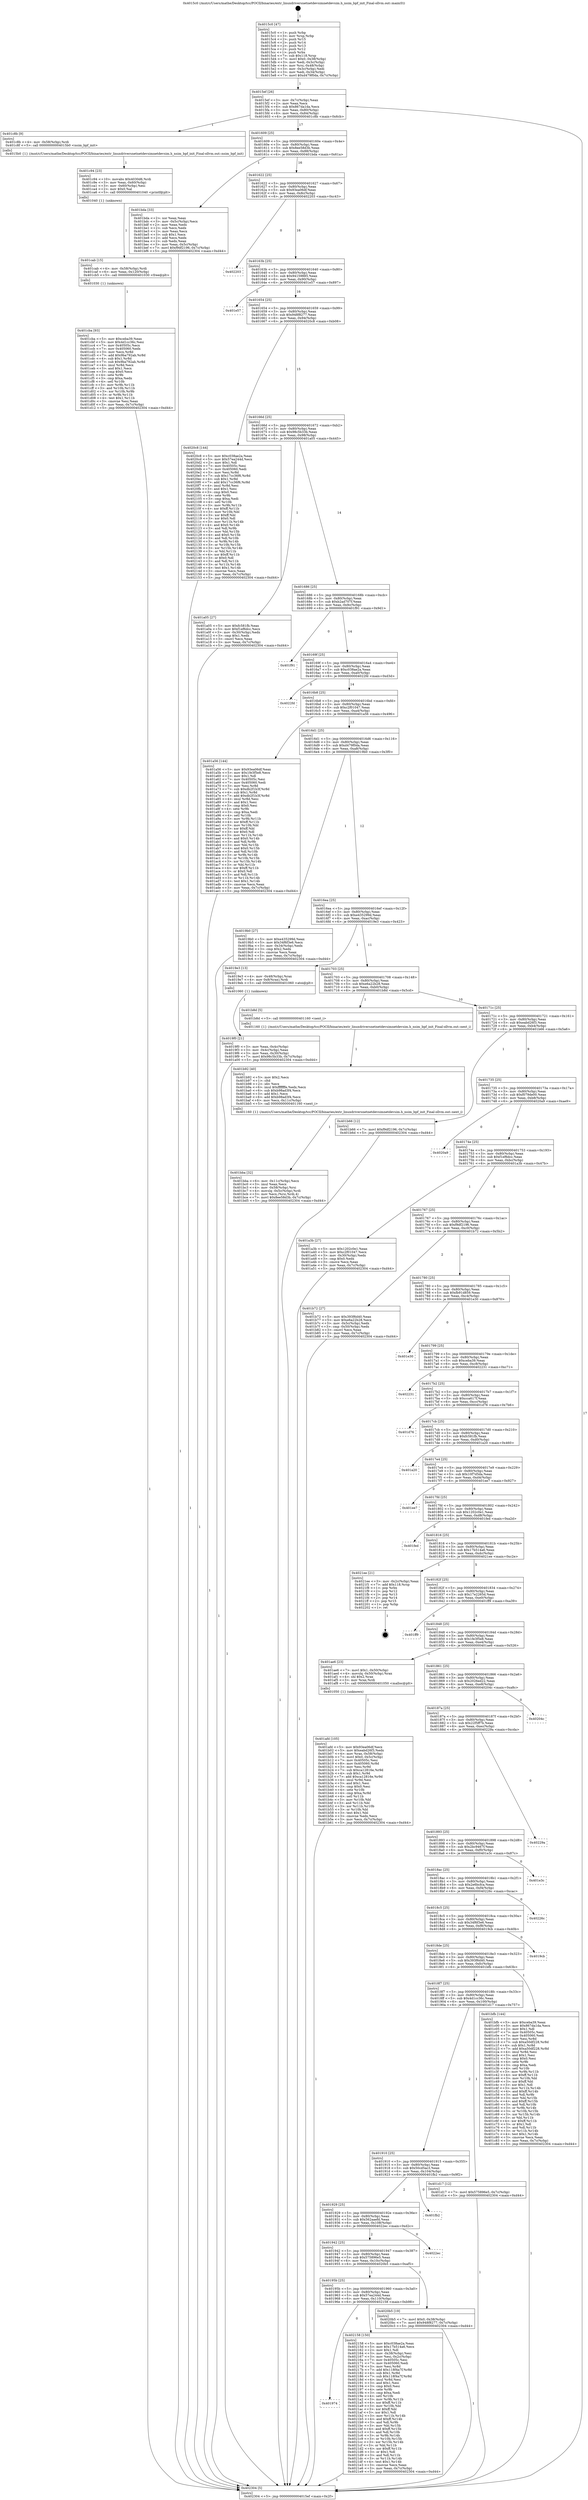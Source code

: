 digraph "0x4015c0" {
  label = "0x4015c0 (/mnt/c/Users/mathe/Desktop/tcc/POCII/binaries/extr_linuxdriversnetnetdevsimnetdevsim.h_nsim_bpf_init_Final-ollvm.out::main(0))"
  labelloc = "t"
  node[shape=record]

  Entry [label="",width=0.3,height=0.3,shape=circle,fillcolor=black,style=filled]
  "0x4015ef" [label="{
     0x4015ef [26]\l
     | [instrs]\l
     &nbsp;&nbsp;0x4015ef \<+3\>: mov -0x7c(%rbp),%eax\l
     &nbsp;&nbsp;0x4015f2 \<+2\>: mov %eax,%ecx\l
     &nbsp;&nbsp;0x4015f4 \<+6\>: sub $0x867da1da,%ecx\l
     &nbsp;&nbsp;0x4015fa \<+3\>: mov %eax,-0x80(%rbp)\l
     &nbsp;&nbsp;0x4015fd \<+6\>: mov %ecx,-0x84(%rbp)\l
     &nbsp;&nbsp;0x401603 \<+6\>: je 0000000000401c8b \<main+0x6cb\>\l
  }"]
  "0x401c8b" [label="{
     0x401c8b [9]\l
     | [instrs]\l
     &nbsp;&nbsp;0x401c8b \<+4\>: mov -0x58(%rbp),%rdi\l
     &nbsp;&nbsp;0x401c8f \<+5\>: call 00000000004015b0 \<nsim_bpf_init\>\l
     | [calls]\l
     &nbsp;&nbsp;0x4015b0 \{1\} (/mnt/c/Users/mathe/Desktop/tcc/POCII/binaries/extr_linuxdriversnetnetdevsimnetdevsim.h_nsim_bpf_init_Final-ollvm.out::nsim_bpf_init)\l
  }"]
  "0x401609" [label="{
     0x401609 [25]\l
     | [instrs]\l
     &nbsp;&nbsp;0x401609 \<+5\>: jmp 000000000040160e \<main+0x4e\>\l
     &nbsp;&nbsp;0x40160e \<+3\>: mov -0x80(%rbp),%eax\l
     &nbsp;&nbsp;0x401611 \<+5\>: sub $0x8ee58d3b,%eax\l
     &nbsp;&nbsp;0x401616 \<+6\>: mov %eax,-0x88(%rbp)\l
     &nbsp;&nbsp;0x40161c \<+6\>: je 0000000000401bda \<main+0x61a\>\l
  }"]
  Exit [label="",width=0.3,height=0.3,shape=circle,fillcolor=black,style=filled,peripheries=2]
  "0x401bda" [label="{
     0x401bda [33]\l
     | [instrs]\l
     &nbsp;&nbsp;0x401bda \<+2\>: xor %eax,%eax\l
     &nbsp;&nbsp;0x401bdc \<+3\>: mov -0x5c(%rbp),%ecx\l
     &nbsp;&nbsp;0x401bdf \<+2\>: mov %eax,%edx\l
     &nbsp;&nbsp;0x401be1 \<+2\>: sub %ecx,%edx\l
     &nbsp;&nbsp;0x401be3 \<+2\>: mov %eax,%ecx\l
     &nbsp;&nbsp;0x401be5 \<+3\>: sub $0x1,%ecx\l
     &nbsp;&nbsp;0x401be8 \<+2\>: add %ecx,%edx\l
     &nbsp;&nbsp;0x401bea \<+2\>: sub %edx,%eax\l
     &nbsp;&nbsp;0x401bec \<+3\>: mov %eax,-0x5c(%rbp)\l
     &nbsp;&nbsp;0x401bef \<+7\>: movl $0xf9df2196,-0x7c(%rbp)\l
     &nbsp;&nbsp;0x401bf6 \<+5\>: jmp 0000000000402304 \<main+0xd44\>\l
  }"]
  "0x401622" [label="{
     0x401622 [25]\l
     | [instrs]\l
     &nbsp;&nbsp;0x401622 \<+5\>: jmp 0000000000401627 \<main+0x67\>\l
     &nbsp;&nbsp;0x401627 \<+3\>: mov -0x80(%rbp),%eax\l
     &nbsp;&nbsp;0x40162a \<+5\>: sub $0x93ea06df,%eax\l
     &nbsp;&nbsp;0x40162f \<+6\>: mov %eax,-0x8c(%rbp)\l
     &nbsp;&nbsp;0x401635 \<+6\>: je 0000000000402203 \<main+0xc43\>\l
  }"]
  "0x401974" [label="{
     0x401974\l
  }", style=dashed]
  "0x402203" [label="{
     0x402203\l
  }", style=dashed]
  "0x40163b" [label="{
     0x40163b [25]\l
     | [instrs]\l
     &nbsp;&nbsp;0x40163b \<+5\>: jmp 0000000000401640 \<main+0x80\>\l
     &nbsp;&nbsp;0x401640 \<+3\>: mov -0x80(%rbp),%eax\l
     &nbsp;&nbsp;0x401643 \<+5\>: sub $0x94159885,%eax\l
     &nbsp;&nbsp;0x401648 \<+6\>: mov %eax,-0x90(%rbp)\l
     &nbsp;&nbsp;0x40164e \<+6\>: je 0000000000401e57 \<main+0x897\>\l
  }"]
  "0x402158" [label="{
     0x402158 [150]\l
     | [instrs]\l
     &nbsp;&nbsp;0x402158 \<+5\>: mov $0xc038ae2a,%eax\l
     &nbsp;&nbsp;0x40215d \<+5\>: mov $0x17b514a6,%ecx\l
     &nbsp;&nbsp;0x402162 \<+2\>: mov $0x1,%dl\l
     &nbsp;&nbsp;0x402164 \<+3\>: mov -0x38(%rbp),%esi\l
     &nbsp;&nbsp;0x402167 \<+3\>: mov %esi,-0x2c(%rbp)\l
     &nbsp;&nbsp;0x40216a \<+7\>: mov 0x40505c,%esi\l
     &nbsp;&nbsp;0x402171 \<+7\>: mov 0x405060,%edi\l
     &nbsp;&nbsp;0x402178 \<+3\>: mov %esi,%r8d\l
     &nbsp;&nbsp;0x40217b \<+7\>: add $0x118f4a7f,%r8d\l
     &nbsp;&nbsp;0x402182 \<+4\>: sub $0x1,%r8d\l
     &nbsp;&nbsp;0x402186 \<+7\>: sub $0x118f4a7f,%r8d\l
     &nbsp;&nbsp;0x40218d \<+4\>: imul %r8d,%esi\l
     &nbsp;&nbsp;0x402191 \<+3\>: and $0x1,%esi\l
     &nbsp;&nbsp;0x402194 \<+3\>: cmp $0x0,%esi\l
     &nbsp;&nbsp;0x402197 \<+4\>: sete %r9b\l
     &nbsp;&nbsp;0x40219b \<+3\>: cmp $0xa,%edi\l
     &nbsp;&nbsp;0x40219e \<+4\>: setl %r10b\l
     &nbsp;&nbsp;0x4021a2 \<+3\>: mov %r9b,%r11b\l
     &nbsp;&nbsp;0x4021a5 \<+4\>: xor $0xff,%r11b\l
     &nbsp;&nbsp;0x4021a9 \<+3\>: mov %r10b,%bl\l
     &nbsp;&nbsp;0x4021ac \<+3\>: xor $0xff,%bl\l
     &nbsp;&nbsp;0x4021af \<+3\>: xor $0x1,%dl\l
     &nbsp;&nbsp;0x4021b2 \<+3\>: mov %r11b,%r14b\l
     &nbsp;&nbsp;0x4021b5 \<+4\>: and $0xff,%r14b\l
     &nbsp;&nbsp;0x4021b9 \<+3\>: and %dl,%r9b\l
     &nbsp;&nbsp;0x4021bc \<+3\>: mov %bl,%r15b\l
     &nbsp;&nbsp;0x4021bf \<+4\>: and $0xff,%r15b\l
     &nbsp;&nbsp;0x4021c3 \<+3\>: and %dl,%r10b\l
     &nbsp;&nbsp;0x4021c6 \<+3\>: or %r9b,%r14b\l
     &nbsp;&nbsp;0x4021c9 \<+3\>: or %r10b,%r15b\l
     &nbsp;&nbsp;0x4021cc \<+3\>: xor %r15b,%r14b\l
     &nbsp;&nbsp;0x4021cf \<+3\>: or %bl,%r11b\l
     &nbsp;&nbsp;0x4021d2 \<+4\>: xor $0xff,%r11b\l
     &nbsp;&nbsp;0x4021d6 \<+3\>: or $0x1,%dl\l
     &nbsp;&nbsp;0x4021d9 \<+3\>: and %dl,%r11b\l
     &nbsp;&nbsp;0x4021dc \<+3\>: or %r11b,%r14b\l
     &nbsp;&nbsp;0x4021df \<+4\>: test $0x1,%r14b\l
     &nbsp;&nbsp;0x4021e3 \<+3\>: cmovne %ecx,%eax\l
     &nbsp;&nbsp;0x4021e6 \<+3\>: mov %eax,-0x7c(%rbp)\l
     &nbsp;&nbsp;0x4021e9 \<+5\>: jmp 0000000000402304 \<main+0xd44\>\l
  }"]
  "0x401e57" [label="{
     0x401e57\l
  }", style=dashed]
  "0x401654" [label="{
     0x401654 [25]\l
     | [instrs]\l
     &nbsp;&nbsp;0x401654 \<+5\>: jmp 0000000000401659 \<main+0x99\>\l
     &nbsp;&nbsp;0x401659 \<+3\>: mov -0x80(%rbp),%eax\l
     &nbsp;&nbsp;0x40165c \<+5\>: sub $0x948f8277,%eax\l
     &nbsp;&nbsp;0x401661 \<+6\>: mov %eax,-0x94(%rbp)\l
     &nbsp;&nbsp;0x401667 \<+6\>: je 00000000004020c8 \<main+0xb08\>\l
  }"]
  "0x40195b" [label="{
     0x40195b [25]\l
     | [instrs]\l
     &nbsp;&nbsp;0x40195b \<+5\>: jmp 0000000000401960 \<main+0x3a0\>\l
     &nbsp;&nbsp;0x401960 \<+3\>: mov -0x80(%rbp),%eax\l
     &nbsp;&nbsp;0x401963 \<+5\>: sub $0x57ea244d,%eax\l
     &nbsp;&nbsp;0x401968 \<+6\>: mov %eax,-0x110(%rbp)\l
     &nbsp;&nbsp;0x40196e \<+6\>: je 0000000000402158 \<main+0xb98\>\l
  }"]
  "0x4020c8" [label="{
     0x4020c8 [144]\l
     | [instrs]\l
     &nbsp;&nbsp;0x4020c8 \<+5\>: mov $0xc038ae2a,%eax\l
     &nbsp;&nbsp;0x4020cd \<+5\>: mov $0x57ea244d,%ecx\l
     &nbsp;&nbsp;0x4020d2 \<+2\>: mov $0x1,%dl\l
     &nbsp;&nbsp;0x4020d4 \<+7\>: mov 0x40505c,%esi\l
     &nbsp;&nbsp;0x4020db \<+7\>: mov 0x405060,%edi\l
     &nbsp;&nbsp;0x4020e2 \<+3\>: mov %esi,%r8d\l
     &nbsp;&nbsp;0x4020e5 \<+7\>: sub $0x17cc36f6,%r8d\l
     &nbsp;&nbsp;0x4020ec \<+4\>: sub $0x1,%r8d\l
     &nbsp;&nbsp;0x4020f0 \<+7\>: add $0x17cc36f6,%r8d\l
     &nbsp;&nbsp;0x4020f7 \<+4\>: imul %r8d,%esi\l
     &nbsp;&nbsp;0x4020fb \<+3\>: and $0x1,%esi\l
     &nbsp;&nbsp;0x4020fe \<+3\>: cmp $0x0,%esi\l
     &nbsp;&nbsp;0x402101 \<+4\>: sete %r9b\l
     &nbsp;&nbsp;0x402105 \<+3\>: cmp $0xa,%edi\l
     &nbsp;&nbsp;0x402108 \<+4\>: setl %r10b\l
     &nbsp;&nbsp;0x40210c \<+3\>: mov %r9b,%r11b\l
     &nbsp;&nbsp;0x40210f \<+4\>: xor $0xff,%r11b\l
     &nbsp;&nbsp;0x402113 \<+3\>: mov %r10b,%bl\l
     &nbsp;&nbsp;0x402116 \<+3\>: xor $0xff,%bl\l
     &nbsp;&nbsp;0x402119 \<+3\>: xor $0x0,%dl\l
     &nbsp;&nbsp;0x40211c \<+3\>: mov %r11b,%r14b\l
     &nbsp;&nbsp;0x40211f \<+4\>: and $0x0,%r14b\l
     &nbsp;&nbsp;0x402123 \<+3\>: and %dl,%r9b\l
     &nbsp;&nbsp;0x402126 \<+3\>: mov %bl,%r15b\l
     &nbsp;&nbsp;0x402129 \<+4\>: and $0x0,%r15b\l
     &nbsp;&nbsp;0x40212d \<+3\>: and %dl,%r10b\l
     &nbsp;&nbsp;0x402130 \<+3\>: or %r9b,%r14b\l
     &nbsp;&nbsp;0x402133 \<+3\>: or %r10b,%r15b\l
     &nbsp;&nbsp;0x402136 \<+3\>: xor %r15b,%r14b\l
     &nbsp;&nbsp;0x402139 \<+3\>: or %bl,%r11b\l
     &nbsp;&nbsp;0x40213c \<+4\>: xor $0xff,%r11b\l
     &nbsp;&nbsp;0x402140 \<+3\>: or $0x0,%dl\l
     &nbsp;&nbsp;0x402143 \<+3\>: and %dl,%r11b\l
     &nbsp;&nbsp;0x402146 \<+3\>: or %r11b,%r14b\l
     &nbsp;&nbsp;0x402149 \<+4\>: test $0x1,%r14b\l
     &nbsp;&nbsp;0x40214d \<+3\>: cmovne %ecx,%eax\l
     &nbsp;&nbsp;0x402150 \<+3\>: mov %eax,-0x7c(%rbp)\l
     &nbsp;&nbsp;0x402153 \<+5\>: jmp 0000000000402304 \<main+0xd44\>\l
  }"]
  "0x40166d" [label="{
     0x40166d [25]\l
     | [instrs]\l
     &nbsp;&nbsp;0x40166d \<+5\>: jmp 0000000000401672 \<main+0xb2\>\l
     &nbsp;&nbsp;0x401672 \<+3\>: mov -0x80(%rbp),%eax\l
     &nbsp;&nbsp;0x401675 \<+5\>: sub $0x98c5b33b,%eax\l
     &nbsp;&nbsp;0x40167a \<+6\>: mov %eax,-0x98(%rbp)\l
     &nbsp;&nbsp;0x401680 \<+6\>: je 0000000000401a05 \<main+0x445\>\l
  }"]
  "0x4020b5" [label="{
     0x4020b5 [19]\l
     | [instrs]\l
     &nbsp;&nbsp;0x4020b5 \<+7\>: movl $0x0,-0x38(%rbp)\l
     &nbsp;&nbsp;0x4020bc \<+7\>: movl $0x948f8277,-0x7c(%rbp)\l
     &nbsp;&nbsp;0x4020c3 \<+5\>: jmp 0000000000402304 \<main+0xd44\>\l
  }"]
  "0x401a05" [label="{
     0x401a05 [27]\l
     | [instrs]\l
     &nbsp;&nbsp;0x401a05 \<+5\>: mov $0xfc581fb,%eax\l
     &nbsp;&nbsp;0x401a0a \<+5\>: mov $0xf1ef6dcc,%ecx\l
     &nbsp;&nbsp;0x401a0f \<+3\>: mov -0x30(%rbp),%edx\l
     &nbsp;&nbsp;0x401a12 \<+3\>: cmp $0x1,%edx\l
     &nbsp;&nbsp;0x401a15 \<+3\>: cmovl %ecx,%eax\l
     &nbsp;&nbsp;0x401a18 \<+3\>: mov %eax,-0x7c(%rbp)\l
     &nbsp;&nbsp;0x401a1b \<+5\>: jmp 0000000000402304 \<main+0xd44\>\l
  }"]
  "0x401686" [label="{
     0x401686 [25]\l
     | [instrs]\l
     &nbsp;&nbsp;0x401686 \<+5\>: jmp 000000000040168b \<main+0xcb\>\l
     &nbsp;&nbsp;0x40168b \<+3\>: mov -0x80(%rbp),%eax\l
     &nbsp;&nbsp;0x40168e \<+5\>: sub $0xb2ad707f,%eax\l
     &nbsp;&nbsp;0x401693 \<+6\>: mov %eax,-0x9c(%rbp)\l
     &nbsp;&nbsp;0x401699 \<+6\>: je 0000000000401f91 \<main+0x9d1\>\l
  }"]
  "0x401942" [label="{
     0x401942 [25]\l
     | [instrs]\l
     &nbsp;&nbsp;0x401942 \<+5\>: jmp 0000000000401947 \<main+0x387\>\l
     &nbsp;&nbsp;0x401947 \<+3\>: mov -0x80(%rbp),%eax\l
     &nbsp;&nbsp;0x40194a \<+5\>: sub $0x575896e5,%eax\l
     &nbsp;&nbsp;0x40194f \<+6\>: mov %eax,-0x10c(%rbp)\l
     &nbsp;&nbsp;0x401955 \<+6\>: je 00000000004020b5 \<main+0xaf5\>\l
  }"]
  "0x401f91" [label="{
     0x401f91\l
  }", style=dashed]
  "0x40169f" [label="{
     0x40169f [25]\l
     | [instrs]\l
     &nbsp;&nbsp;0x40169f \<+5\>: jmp 00000000004016a4 \<main+0xe4\>\l
     &nbsp;&nbsp;0x4016a4 \<+3\>: mov -0x80(%rbp),%eax\l
     &nbsp;&nbsp;0x4016a7 \<+5\>: sub $0xc038ae2a,%eax\l
     &nbsp;&nbsp;0x4016ac \<+6\>: mov %eax,-0xa0(%rbp)\l
     &nbsp;&nbsp;0x4016b2 \<+6\>: je 00000000004022fd \<main+0xd3d\>\l
  }"]
  "0x4022ec" [label="{
     0x4022ec\l
  }", style=dashed]
  "0x4022fd" [label="{
     0x4022fd\l
  }", style=dashed]
  "0x4016b8" [label="{
     0x4016b8 [25]\l
     | [instrs]\l
     &nbsp;&nbsp;0x4016b8 \<+5\>: jmp 00000000004016bd \<main+0xfd\>\l
     &nbsp;&nbsp;0x4016bd \<+3\>: mov -0x80(%rbp),%eax\l
     &nbsp;&nbsp;0x4016c0 \<+5\>: sub $0xc2f01047,%eax\l
     &nbsp;&nbsp;0x4016c5 \<+6\>: mov %eax,-0xa4(%rbp)\l
     &nbsp;&nbsp;0x4016cb \<+6\>: je 0000000000401a56 \<main+0x496\>\l
  }"]
  "0x401929" [label="{
     0x401929 [25]\l
     | [instrs]\l
     &nbsp;&nbsp;0x401929 \<+5\>: jmp 000000000040192e \<main+0x36e\>\l
     &nbsp;&nbsp;0x40192e \<+3\>: mov -0x80(%rbp),%eax\l
     &nbsp;&nbsp;0x401931 \<+5\>: sub $0x562aaefd,%eax\l
     &nbsp;&nbsp;0x401936 \<+6\>: mov %eax,-0x108(%rbp)\l
     &nbsp;&nbsp;0x40193c \<+6\>: je 00000000004022ec \<main+0xd2c\>\l
  }"]
  "0x401a56" [label="{
     0x401a56 [144]\l
     | [instrs]\l
     &nbsp;&nbsp;0x401a56 \<+5\>: mov $0x93ea06df,%eax\l
     &nbsp;&nbsp;0x401a5b \<+5\>: mov $0x1fe3f5e8,%ecx\l
     &nbsp;&nbsp;0x401a60 \<+2\>: mov $0x1,%dl\l
     &nbsp;&nbsp;0x401a62 \<+7\>: mov 0x40505c,%esi\l
     &nbsp;&nbsp;0x401a69 \<+7\>: mov 0x405060,%edi\l
     &nbsp;&nbsp;0x401a70 \<+3\>: mov %esi,%r8d\l
     &nbsp;&nbsp;0x401a73 \<+7\>: sub $0xdb2f1b3f,%r8d\l
     &nbsp;&nbsp;0x401a7a \<+4\>: sub $0x1,%r8d\l
     &nbsp;&nbsp;0x401a7e \<+7\>: add $0xdb2f1b3f,%r8d\l
     &nbsp;&nbsp;0x401a85 \<+4\>: imul %r8d,%esi\l
     &nbsp;&nbsp;0x401a89 \<+3\>: and $0x1,%esi\l
     &nbsp;&nbsp;0x401a8c \<+3\>: cmp $0x0,%esi\l
     &nbsp;&nbsp;0x401a8f \<+4\>: sete %r9b\l
     &nbsp;&nbsp;0x401a93 \<+3\>: cmp $0xa,%edi\l
     &nbsp;&nbsp;0x401a96 \<+4\>: setl %r10b\l
     &nbsp;&nbsp;0x401a9a \<+3\>: mov %r9b,%r11b\l
     &nbsp;&nbsp;0x401a9d \<+4\>: xor $0xff,%r11b\l
     &nbsp;&nbsp;0x401aa1 \<+3\>: mov %r10b,%bl\l
     &nbsp;&nbsp;0x401aa4 \<+3\>: xor $0xff,%bl\l
     &nbsp;&nbsp;0x401aa7 \<+3\>: xor $0x0,%dl\l
     &nbsp;&nbsp;0x401aaa \<+3\>: mov %r11b,%r14b\l
     &nbsp;&nbsp;0x401aad \<+4\>: and $0x0,%r14b\l
     &nbsp;&nbsp;0x401ab1 \<+3\>: and %dl,%r9b\l
     &nbsp;&nbsp;0x401ab4 \<+3\>: mov %bl,%r15b\l
     &nbsp;&nbsp;0x401ab7 \<+4\>: and $0x0,%r15b\l
     &nbsp;&nbsp;0x401abb \<+3\>: and %dl,%r10b\l
     &nbsp;&nbsp;0x401abe \<+3\>: or %r9b,%r14b\l
     &nbsp;&nbsp;0x401ac1 \<+3\>: or %r10b,%r15b\l
     &nbsp;&nbsp;0x401ac4 \<+3\>: xor %r15b,%r14b\l
     &nbsp;&nbsp;0x401ac7 \<+3\>: or %bl,%r11b\l
     &nbsp;&nbsp;0x401aca \<+4\>: xor $0xff,%r11b\l
     &nbsp;&nbsp;0x401ace \<+3\>: or $0x0,%dl\l
     &nbsp;&nbsp;0x401ad1 \<+3\>: and %dl,%r11b\l
     &nbsp;&nbsp;0x401ad4 \<+3\>: or %r11b,%r14b\l
     &nbsp;&nbsp;0x401ad7 \<+4\>: test $0x1,%r14b\l
     &nbsp;&nbsp;0x401adb \<+3\>: cmovne %ecx,%eax\l
     &nbsp;&nbsp;0x401ade \<+3\>: mov %eax,-0x7c(%rbp)\l
     &nbsp;&nbsp;0x401ae1 \<+5\>: jmp 0000000000402304 \<main+0xd44\>\l
  }"]
  "0x4016d1" [label="{
     0x4016d1 [25]\l
     | [instrs]\l
     &nbsp;&nbsp;0x4016d1 \<+5\>: jmp 00000000004016d6 \<main+0x116\>\l
     &nbsp;&nbsp;0x4016d6 \<+3\>: mov -0x80(%rbp),%eax\l
     &nbsp;&nbsp;0x4016d9 \<+5\>: sub $0xd479f0da,%eax\l
     &nbsp;&nbsp;0x4016de \<+6\>: mov %eax,-0xa8(%rbp)\l
     &nbsp;&nbsp;0x4016e4 \<+6\>: je 00000000004019b0 \<main+0x3f0\>\l
  }"]
  "0x401fb2" [label="{
     0x401fb2\l
  }", style=dashed]
  "0x4019b0" [label="{
     0x4019b0 [27]\l
     | [instrs]\l
     &nbsp;&nbsp;0x4019b0 \<+5\>: mov $0xe435299d,%eax\l
     &nbsp;&nbsp;0x4019b5 \<+5\>: mov $0x34f6f3e6,%ecx\l
     &nbsp;&nbsp;0x4019ba \<+3\>: mov -0x34(%rbp),%edx\l
     &nbsp;&nbsp;0x4019bd \<+3\>: cmp $0x2,%edx\l
     &nbsp;&nbsp;0x4019c0 \<+3\>: cmovne %ecx,%eax\l
     &nbsp;&nbsp;0x4019c3 \<+3\>: mov %eax,-0x7c(%rbp)\l
     &nbsp;&nbsp;0x4019c6 \<+5\>: jmp 0000000000402304 \<main+0xd44\>\l
  }"]
  "0x4016ea" [label="{
     0x4016ea [25]\l
     | [instrs]\l
     &nbsp;&nbsp;0x4016ea \<+5\>: jmp 00000000004016ef \<main+0x12f\>\l
     &nbsp;&nbsp;0x4016ef \<+3\>: mov -0x80(%rbp),%eax\l
     &nbsp;&nbsp;0x4016f2 \<+5\>: sub $0xe435299d,%eax\l
     &nbsp;&nbsp;0x4016f7 \<+6\>: mov %eax,-0xac(%rbp)\l
     &nbsp;&nbsp;0x4016fd \<+6\>: je 00000000004019e3 \<main+0x423\>\l
  }"]
  "0x402304" [label="{
     0x402304 [5]\l
     | [instrs]\l
     &nbsp;&nbsp;0x402304 \<+5\>: jmp 00000000004015ef \<main+0x2f\>\l
  }"]
  "0x4015c0" [label="{
     0x4015c0 [47]\l
     | [instrs]\l
     &nbsp;&nbsp;0x4015c0 \<+1\>: push %rbp\l
     &nbsp;&nbsp;0x4015c1 \<+3\>: mov %rsp,%rbp\l
     &nbsp;&nbsp;0x4015c4 \<+2\>: push %r15\l
     &nbsp;&nbsp;0x4015c6 \<+2\>: push %r14\l
     &nbsp;&nbsp;0x4015c8 \<+2\>: push %r13\l
     &nbsp;&nbsp;0x4015ca \<+2\>: push %r12\l
     &nbsp;&nbsp;0x4015cc \<+1\>: push %rbx\l
     &nbsp;&nbsp;0x4015cd \<+7\>: sub $0x118,%rsp\l
     &nbsp;&nbsp;0x4015d4 \<+7\>: movl $0x0,-0x38(%rbp)\l
     &nbsp;&nbsp;0x4015db \<+3\>: mov %edi,-0x3c(%rbp)\l
     &nbsp;&nbsp;0x4015de \<+4\>: mov %rsi,-0x48(%rbp)\l
     &nbsp;&nbsp;0x4015e2 \<+3\>: mov -0x3c(%rbp),%edi\l
     &nbsp;&nbsp;0x4015e5 \<+3\>: mov %edi,-0x34(%rbp)\l
     &nbsp;&nbsp;0x4015e8 \<+7\>: movl $0xd479f0da,-0x7c(%rbp)\l
  }"]
  "0x401910" [label="{
     0x401910 [25]\l
     | [instrs]\l
     &nbsp;&nbsp;0x401910 \<+5\>: jmp 0000000000401915 \<main+0x355\>\l
     &nbsp;&nbsp;0x401915 \<+3\>: mov -0x80(%rbp),%eax\l
     &nbsp;&nbsp;0x401918 \<+5\>: sub $0x50cd5ac3,%eax\l
     &nbsp;&nbsp;0x40191d \<+6\>: mov %eax,-0x104(%rbp)\l
     &nbsp;&nbsp;0x401923 \<+6\>: je 0000000000401fb2 \<main+0x9f2\>\l
  }"]
  "0x4019e3" [label="{
     0x4019e3 [13]\l
     | [instrs]\l
     &nbsp;&nbsp;0x4019e3 \<+4\>: mov -0x48(%rbp),%rax\l
     &nbsp;&nbsp;0x4019e7 \<+4\>: mov 0x8(%rax),%rdi\l
     &nbsp;&nbsp;0x4019eb \<+5\>: call 0000000000401060 \<atoi@plt\>\l
     | [calls]\l
     &nbsp;&nbsp;0x401060 \{1\} (unknown)\l
  }"]
  "0x401703" [label="{
     0x401703 [25]\l
     | [instrs]\l
     &nbsp;&nbsp;0x401703 \<+5\>: jmp 0000000000401708 \<main+0x148\>\l
     &nbsp;&nbsp;0x401708 \<+3\>: mov -0x80(%rbp),%eax\l
     &nbsp;&nbsp;0x40170b \<+5\>: sub $0xe6a22b28,%eax\l
     &nbsp;&nbsp;0x401710 \<+6\>: mov %eax,-0xb0(%rbp)\l
     &nbsp;&nbsp;0x401716 \<+6\>: je 0000000000401b8d \<main+0x5cd\>\l
  }"]
  "0x4019f0" [label="{
     0x4019f0 [21]\l
     | [instrs]\l
     &nbsp;&nbsp;0x4019f0 \<+3\>: mov %eax,-0x4c(%rbp)\l
     &nbsp;&nbsp;0x4019f3 \<+3\>: mov -0x4c(%rbp),%eax\l
     &nbsp;&nbsp;0x4019f6 \<+3\>: mov %eax,-0x30(%rbp)\l
     &nbsp;&nbsp;0x4019f9 \<+7\>: movl $0x98c5b33b,-0x7c(%rbp)\l
     &nbsp;&nbsp;0x401a00 \<+5\>: jmp 0000000000402304 \<main+0xd44\>\l
  }"]
  "0x401d17" [label="{
     0x401d17 [12]\l
     | [instrs]\l
     &nbsp;&nbsp;0x401d17 \<+7\>: movl $0x575896e5,-0x7c(%rbp)\l
     &nbsp;&nbsp;0x401d1e \<+5\>: jmp 0000000000402304 \<main+0xd44\>\l
  }"]
  "0x401b8d" [label="{
     0x401b8d [5]\l
     | [instrs]\l
     &nbsp;&nbsp;0x401b8d \<+5\>: call 0000000000401160 \<next_i\>\l
     | [calls]\l
     &nbsp;&nbsp;0x401160 \{1\} (/mnt/c/Users/mathe/Desktop/tcc/POCII/binaries/extr_linuxdriversnetnetdevsimnetdevsim.h_nsim_bpf_init_Final-ollvm.out::next_i)\l
  }"]
  "0x40171c" [label="{
     0x40171c [25]\l
     | [instrs]\l
     &nbsp;&nbsp;0x40171c \<+5\>: jmp 0000000000401721 \<main+0x161\>\l
     &nbsp;&nbsp;0x401721 \<+3\>: mov -0x80(%rbp),%eax\l
     &nbsp;&nbsp;0x401724 \<+5\>: sub $0xeabd26f3,%eax\l
     &nbsp;&nbsp;0x401729 \<+6\>: mov %eax,-0xb4(%rbp)\l
     &nbsp;&nbsp;0x40172f \<+6\>: je 0000000000401b66 \<main+0x5a6\>\l
  }"]
  "0x401cba" [label="{
     0x401cba [93]\l
     | [instrs]\l
     &nbsp;&nbsp;0x401cba \<+5\>: mov $0xceba39,%eax\l
     &nbsp;&nbsp;0x401cbf \<+5\>: mov $0x4d1cc36c,%esi\l
     &nbsp;&nbsp;0x401cc4 \<+7\>: mov 0x40505c,%ecx\l
     &nbsp;&nbsp;0x401ccb \<+7\>: mov 0x405060,%edx\l
     &nbsp;&nbsp;0x401cd2 \<+3\>: mov %ecx,%r8d\l
     &nbsp;&nbsp;0x401cd5 \<+7\>: add $0x9ba792ab,%r8d\l
     &nbsp;&nbsp;0x401cdc \<+4\>: sub $0x1,%r8d\l
     &nbsp;&nbsp;0x401ce0 \<+7\>: sub $0x9ba792ab,%r8d\l
     &nbsp;&nbsp;0x401ce7 \<+4\>: imul %r8d,%ecx\l
     &nbsp;&nbsp;0x401ceb \<+3\>: and $0x1,%ecx\l
     &nbsp;&nbsp;0x401cee \<+3\>: cmp $0x0,%ecx\l
     &nbsp;&nbsp;0x401cf1 \<+4\>: sete %r9b\l
     &nbsp;&nbsp;0x401cf5 \<+3\>: cmp $0xa,%edx\l
     &nbsp;&nbsp;0x401cf8 \<+4\>: setl %r10b\l
     &nbsp;&nbsp;0x401cfc \<+3\>: mov %r9b,%r11b\l
     &nbsp;&nbsp;0x401cff \<+3\>: and %r10b,%r11b\l
     &nbsp;&nbsp;0x401d02 \<+3\>: xor %r10b,%r9b\l
     &nbsp;&nbsp;0x401d05 \<+3\>: or %r9b,%r11b\l
     &nbsp;&nbsp;0x401d08 \<+4\>: test $0x1,%r11b\l
     &nbsp;&nbsp;0x401d0c \<+3\>: cmovne %esi,%eax\l
     &nbsp;&nbsp;0x401d0f \<+3\>: mov %eax,-0x7c(%rbp)\l
     &nbsp;&nbsp;0x401d12 \<+5\>: jmp 0000000000402304 \<main+0xd44\>\l
  }"]
  "0x401b66" [label="{
     0x401b66 [12]\l
     | [instrs]\l
     &nbsp;&nbsp;0x401b66 \<+7\>: movl $0xf9df2196,-0x7c(%rbp)\l
     &nbsp;&nbsp;0x401b6d \<+5\>: jmp 0000000000402304 \<main+0xd44\>\l
  }"]
  "0x401735" [label="{
     0x401735 [25]\l
     | [instrs]\l
     &nbsp;&nbsp;0x401735 \<+5\>: jmp 000000000040173a \<main+0x17a\>\l
     &nbsp;&nbsp;0x40173a \<+3\>: mov -0x80(%rbp),%eax\l
     &nbsp;&nbsp;0x40173d \<+5\>: sub $0xf079de00,%eax\l
     &nbsp;&nbsp;0x401742 \<+6\>: mov %eax,-0xb8(%rbp)\l
     &nbsp;&nbsp;0x401748 \<+6\>: je 00000000004020a9 \<main+0xae9\>\l
  }"]
  "0x401cab" [label="{
     0x401cab [15]\l
     | [instrs]\l
     &nbsp;&nbsp;0x401cab \<+4\>: mov -0x58(%rbp),%rdi\l
     &nbsp;&nbsp;0x401caf \<+6\>: mov %eax,-0x120(%rbp)\l
     &nbsp;&nbsp;0x401cb5 \<+5\>: call 0000000000401030 \<free@plt\>\l
     | [calls]\l
     &nbsp;&nbsp;0x401030 \{1\} (unknown)\l
  }"]
  "0x4020a9" [label="{
     0x4020a9\l
  }", style=dashed]
  "0x40174e" [label="{
     0x40174e [25]\l
     | [instrs]\l
     &nbsp;&nbsp;0x40174e \<+5\>: jmp 0000000000401753 \<main+0x193\>\l
     &nbsp;&nbsp;0x401753 \<+3\>: mov -0x80(%rbp),%eax\l
     &nbsp;&nbsp;0x401756 \<+5\>: sub $0xf1ef6dcc,%eax\l
     &nbsp;&nbsp;0x40175b \<+6\>: mov %eax,-0xbc(%rbp)\l
     &nbsp;&nbsp;0x401761 \<+6\>: je 0000000000401a3b \<main+0x47b\>\l
  }"]
  "0x401c94" [label="{
     0x401c94 [23]\l
     | [instrs]\l
     &nbsp;&nbsp;0x401c94 \<+10\>: movabs $0x4030d6,%rdi\l
     &nbsp;&nbsp;0x401c9e \<+3\>: mov %eax,-0x60(%rbp)\l
     &nbsp;&nbsp;0x401ca1 \<+3\>: mov -0x60(%rbp),%esi\l
     &nbsp;&nbsp;0x401ca4 \<+2\>: mov $0x0,%al\l
     &nbsp;&nbsp;0x401ca6 \<+5\>: call 0000000000401040 \<printf@plt\>\l
     | [calls]\l
     &nbsp;&nbsp;0x401040 \{1\} (unknown)\l
  }"]
  "0x401a3b" [label="{
     0x401a3b [27]\l
     | [instrs]\l
     &nbsp;&nbsp;0x401a3b \<+5\>: mov $0x1202c0e1,%eax\l
     &nbsp;&nbsp;0x401a40 \<+5\>: mov $0xc2f01047,%ecx\l
     &nbsp;&nbsp;0x401a45 \<+3\>: mov -0x30(%rbp),%edx\l
     &nbsp;&nbsp;0x401a48 \<+3\>: cmp $0x0,%edx\l
     &nbsp;&nbsp;0x401a4b \<+3\>: cmove %ecx,%eax\l
     &nbsp;&nbsp;0x401a4e \<+3\>: mov %eax,-0x7c(%rbp)\l
     &nbsp;&nbsp;0x401a51 \<+5\>: jmp 0000000000402304 \<main+0xd44\>\l
  }"]
  "0x401767" [label="{
     0x401767 [25]\l
     | [instrs]\l
     &nbsp;&nbsp;0x401767 \<+5\>: jmp 000000000040176c \<main+0x1ac\>\l
     &nbsp;&nbsp;0x40176c \<+3\>: mov -0x80(%rbp),%eax\l
     &nbsp;&nbsp;0x40176f \<+5\>: sub $0xf9df2196,%eax\l
     &nbsp;&nbsp;0x401774 \<+6\>: mov %eax,-0xc0(%rbp)\l
     &nbsp;&nbsp;0x40177a \<+6\>: je 0000000000401b72 \<main+0x5b2\>\l
  }"]
  "0x4018f7" [label="{
     0x4018f7 [25]\l
     | [instrs]\l
     &nbsp;&nbsp;0x4018f7 \<+5\>: jmp 00000000004018fc \<main+0x33c\>\l
     &nbsp;&nbsp;0x4018fc \<+3\>: mov -0x80(%rbp),%eax\l
     &nbsp;&nbsp;0x4018ff \<+5\>: sub $0x4d1cc36c,%eax\l
     &nbsp;&nbsp;0x401904 \<+6\>: mov %eax,-0x100(%rbp)\l
     &nbsp;&nbsp;0x40190a \<+6\>: je 0000000000401d17 \<main+0x757\>\l
  }"]
  "0x401b72" [label="{
     0x401b72 [27]\l
     | [instrs]\l
     &nbsp;&nbsp;0x401b72 \<+5\>: mov $0x393f6d40,%eax\l
     &nbsp;&nbsp;0x401b77 \<+5\>: mov $0xe6a22b28,%ecx\l
     &nbsp;&nbsp;0x401b7c \<+3\>: mov -0x5c(%rbp),%edx\l
     &nbsp;&nbsp;0x401b7f \<+3\>: cmp -0x50(%rbp),%edx\l
     &nbsp;&nbsp;0x401b82 \<+3\>: cmovl %ecx,%eax\l
     &nbsp;&nbsp;0x401b85 \<+3\>: mov %eax,-0x7c(%rbp)\l
     &nbsp;&nbsp;0x401b88 \<+5\>: jmp 0000000000402304 \<main+0xd44\>\l
  }"]
  "0x401780" [label="{
     0x401780 [25]\l
     | [instrs]\l
     &nbsp;&nbsp;0x401780 \<+5\>: jmp 0000000000401785 \<main+0x1c5\>\l
     &nbsp;&nbsp;0x401785 \<+3\>: mov -0x80(%rbp),%eax\l
     &nbsp;&nbsp;0x401788 \<+5\>: sub $0xfb91d859,%eax\l
     &nbsp;&nbsp;0x40178d \<+6\>: mov %eax,-0xc4(%rbp)\l
     &nbsp;&nbsp;0x401793 \<+6\>: je 0000000000401e30 \<main+0x870\>\l
  }"]
  "0x401bfb" [label="{
     0x401bfb [144]\l
     | [instrs]\l
     &nbsp;&nbsp;0x401bfb \<+5\>: mov $0xceba39,%eax\l
     &nbsp;&nbsp;0x401c00 \<+5\>: mov $0x867da1da,%ecx\l
     &nbsp;&nbsp;0x401c05 \<+2\>: mov $0x1,%dl\l
     &nbsp;&nbsp;0x401c07 \<+7\>: mov 0x40505c,%esi\l
     &nbsp;&nbsp;0x401c0e \<+7\>: mov 0x405060,%edi\l
     &nbsp;&nbsp;0x401c15 \<+3\>: mov %esi,%r8d\l
     &nbsp;&nbsp;0x401c18 \<+7\>: sub $0xa50df228,%r8d\l
     &nbsp;&nbsp;0x401c1f \<+4\>: sub $0x1,%r8d\l
     &nbsp;&nbsp;0x401c23 \<+7\>: add $0xa50df228,%r8d\l
     &nbsp;&nbsp;0x401c2a \<+4\>: imul %r8d,%esi\l
     &nbsp;&nbsp;0x401c2e \<+3\>: and $0x1,%esi\l
     &nbsp;&nbsp;0x401c31 \<+3\>: cmp $0x0,%esi\l
     &nbsp;&nbsp;0x401c34 \<+4\>: sete %r9b\l
     &nbsp;&nbsp;0x401c38 \<+3\>: cmp $0xa,%edi\l
     &nbsp;&nbsp;0x401c3b \<+4\>: setl %r10b\l
     &nbsp;&nbsp;0x401c3f \<+3\>: mov %r9b,%r11b\l
     &nbsp;&nbsp;0x401c42 \<+4\>: xor $0xff,%r11b\l
     &nbsp;&nbsp;0x401c46 \<+3\>: mov %r10b,%bl\l
     &nbsp;&nbsp;0x401c49 \<+3\>: xor $0xff,%bl\l
     &nbsp;&nbsp;0x401c4c \<+3\>: xor $0x1,%dl\l
     &nbsp;&nbsp;0x401c4f \<+3\>: mov %r11b,%r14b\l
     &nbsp;&nbsp;0x401c52 \<+4\>: and $0xff,%r14b\l
     &nbsp;&nbsp;0x401c56 \<+3\>: and %dl,%r9b\l
     &nbsp;&nbsp;0x401c59 \<+3\>: mov %bl,%r15b\l
     &nbsp;&nbsp;0x401c5c \<+4\>: and $0xff,%r15b\l
     &nbsp;&nbsp;0x401c60 \<+3\>: and %dl,%r10b\l
     &nbsp;&nbsp;0x401c63 \<+3\>: or %r9b,%r14b\l
     &nbsp;&nbsp;0x401c66 \<+3\>: or %r10b,%r15b\l
     &nbsp;&nbsp;0x401c69 \<+3\>: xor %r15b,%r14b\l
     &nbsp;&nbsp;0x401c6c \<+3\>: or %bl,%r11b\l
     &nbsp;&nbsp;0x401c6f \<+4\>: xor $0xff,%r11b\l
     &nbsp;&nbsp;0x401c73 \<+3\>: or $0x1,%dl\l
     &nbsp;&nbsp;0x401c76 \<+3\>: and %dl,%r11b\l
     &nbsp;&nbsp;0x401c79 \<+3\>: or %r11b,%r14b\l
     &nbsp;&nbsp;0x401c7c \<+4\>: test $0x1,%r14b\l
     &nbsp;&nbsp;0x401c80 \<+3\>: cmovne %ecx,%eax\l
     &nbsp;&nbsp;0x401c83 \<+3\>: mov %eax,-0x7c(%rbp)\l
     &nbsp;&nbsp;0x401c86 \<+5\>: jmp 0000000000402304 \<main+0xd44\>\l
  }"]
  "0x401e30" [label="{
     0x401e30\l
  }", style=dashed]
  "0x401799" [label="{
     0x401799 [25]\l
     | [instrs]\l
     &nbsp;&nbsp;0x401799 \<+5\>: jmp 000000000040179e \<main+0x1de\>\l
     &nbsp;&nbsp;0x40179e \<+3\>: mov -0x80(%rbp),%eax\l
     &nbsp;&nbsp;0x4017a1 \<+5\>: sub $0xceba39,%eax\l
     &nbsp;&nbsp;0x4017a6 \<+6\>: mov %eax,-0xc8(%rbp)\l
     &nbsp;&nbsp;0x4017ac \<+6\>: je 0000000000402231 \<main+0xc71\>\l
  }"]
  "0x4018de" [label="{
     0x4018de [25]\l
     | [instrs]\l
     &nbsp;&nbsp;0x4018de \<+5\>: jmp 00000000004018e3 \<main+0x323\>\l
     &nbsp;&nbsp;0x4018e3 \<+3\>: mov -0x80(%rbp),%eax\l
     &nbsp;&nbsp;0x4018e6 \<+5\>: sub $0x393f6d40,%eax\l
     &nbsp;&nbsp;0x4018eb \<+6\>: mov %eax,-0xfc(%rbp)\l
     &nbsp;&nbsp;0x4018f1 \<+6\>: je 0000000000401bfb \<main+0x63b\>\l
  }"]
  "0x402231" [label="{
     0x402231\l
  }", style=dashed]
  "0x4017b2" [label="{
     0x4017b2 [25]\l
     | [instrs]\l
     &nbsp;&nbsp;0x4017b2 \<+5\>: jmp 00000000004017b7 \<main+0x1f7\>\l
     &nbsp;&nbsp;0x4017b7 \<+3\>: mov -0x80(%rbp),%eax\l
     &nbsp;&nbsp;0x4017ba \<+5\>: sub $0xcca617f,%eax\l
     &nbsp;&nbsp;0x4017bf \<+6\>: mov %eax,-0xcc(%rbp)\l
     &nbsp;&nbsp;0x4017c5 \<+6\>: je 0000000000401d76 \<main+0x7b6\>\l
  }"]
  "0x4019cb" [label="{
     0x4019cb\l
  }", style=dashed]
  "0x401d76" [label="{
     0x401d76\l
  }", style=dashed]
  "0x4017cb" [label="{
     0x4017cb [25]\l
     | [instrs]\l
     &nbsp;&nbsp;0x4017cb \<+5\>: jmp 00000000004017d0 \<main+0x210\>\l
     &nbsp;&nbsp;0x4017d0 \<+3\>: mov -0x80(%rbp),%eax\l
     &nbsp;&nbsp;0x4017d3 \<+5\>: sub $0xfc581fb,%eax\l
     &nbsp;&nbsp;0x4017d8 \<+6\>: mov %eax,-0xd0(%rbp)\l
     &nbsp;&nbsp;0x4017de \<+6\>: je 0000000000401a20 \<main+0x460\>\l
  }"]
  "0x4018c5" [label="{
     0x4018c5 [25]\l
     | [instrs]\l
     &nbsp;&nbsp;0x4018c5 \<+5\>: jmp 00000000004018ca \<main+0x30a\>\l
     &nbsp;&nbsp;0x4018ca \<+3\>: mov -0x80(%rbp),%eax\l
     &nbsp;&nbsp;0x4018cd \<+5\>: sub $0x34f6f3e6,%eax\l
     &nbsp;&nbsp;0x4018d2 \<+6\>: mov %eax,-0xf8(%rbp)\l
     &nbsp;&nbsp;0x4018d8 \<+6\>: je 00000000004019cb \<main+0x40b\>\l
  }"]
  "0x401a20" [label="{
     0x401a20\l
  }", style=dashed]
  "0x4017e4" [label="{
     0x4017e4 [25]\l
     | [instrs]\l
     &nbsp;&nbsp;0x4017e4 \<+5\>: jmp 00000000004017e9 \<main+0x229\>\l
     &nbsp;&nbsp;0x4017e9 \<+3\>: mov -0x80(%rbp),%eax\l
     &nbsp;&nbsp;0x4017ec \<+5\>: sub $0x10f7d5da,%eax\l
     &nbsp;&nbsp;0x4017f1 \<+6\>: mov %eax,-0xd4(%rbp)\l
     &nbsp;&nbsp;0x4017f7 \<+6\>: je 0000000000401ee7 \<main+0x927\>\l
  }"]
  "0x40226c" [label="{
     0x40226c\l
  }", style=dashed]
  "0x401ee7" [label="{
     0x401ee7\l
  }", style=dashed]
  "0x4017fd" [label="{
     0x4017fd [25]\l
     | [instrs]\l
     &nbsp;&nbsp;0x4017fd \<+5\>: jmp 0000000000401802 \<main+0x242\>\l
     &nbsp;&nbsp;0x401802 \<+3\>: mov -0x80(%rbp),%eax\l
     &nbsp;&nbsp;0x401805 \<+5\>: sub $0x1202c0e1,%eax\l
     &nbsp;&nbsp;0x40180a \<+6\>: mov %eax,-0xd8(%rbp)\l
     &nbsp;&nbsp;0x401810 \<+6\>: je 0000000000401fed \<main+0xa2d\>\l
  }"]
  "0x4018ac" [label="{
     0x4018ac [25]\l
     | [instrs]\l
     &nbsp;&nbsp;0x4018ac \<+5\>: jmp 00000000004018b1 \<main+0x2f1\>\l
     &nbsp;&nbsp;0x4018b1 \<+3\>: mov -0x80(%rbp),%eax\l
     &nbsp;&nbsp;0x4018b4 \<+5\>: sub $0x2e6bcfca,%eax\l
     &nbsp;&nbsp;0x4018b9 \<+6\>: mov %eax,-0xf4(%rbp)\l
     &nbsp;&nbsp;0x4018bf \<+6\>: je 000000000040226c \<main+0xcac\>\l
  }"]
  "0x401fed" [label="{
     0x401fed\l
  }", style=dashed]
  "0x401816" [label="{
     0x401816 [25]\l
     | [instrs]\l
     &nbsp;&nbsp;0x401816 \<+5\>: jmp 000000000040181b \<main+0x25b\>\l
     &nbsp;&nbsp;0x40181b \<+3\>: mov -0x80(%rbp),%eax\l
     &nbsp;&nbsp;0x40181e \<+5\>: sub $0x17b514a6,%eax\l
     &nbsp;&nbsp;0x401823 \<+6\>: mov %eax,-0xdc(%rbp)\l
     &nbsp;&nbsp;0x401829 \<+6\>: je 00000000004021ee \<main+0xc2e\>\l
  }"]
  "0x401e3c" [label="{
     0x401e3c\l
  }", style=dashed]
  "0x4021ee" [label="{
     0x4021ee [21]\l
     | [instrs]\l
     &nbsp;&nbsp;0x4021ee \<+3\>: mov -0x2c(%rbp),%eax\l
     &nbsp;&nbsp;0x4021f1 \<+7\>: add $0x118,%rsp\l
     &nbsp;&nbsp;0x4021f8 \<+1\>: pop %rbx\l
     &nbsp;&nbsp;0x4021f9 \<+2\>: pop %r12\l
     &nbsp;&nbsp;0x4021fb \<+2\>: pop %r13\l
     &nbsp;&nbsp;0x4021fd \<+2\>: pop %r14\l
     &nbsp;&nbsp;0x4021ff \<+2\>: pop %r15\l
     &nbsp;&nbsp;0x402201 \<+1\>: pop %rbp\l
     &nbsp;&nbsp;0x402202 \<+1\>: ret\l
  }"]
  "0x40182f" [label="{
     0x40182f [25]\l
     | [instrs]\l
     &nbsp;&nbsp;0x40182f \<+5\>: jmp 0000000000401834 \<main+0x274\>\l
     &nbsp;&nbsp;0x401834 \<+3\>: mov -0x80(%rbp),%eax\l
     &nbsp;&nbsp;0x401837 \<+5\>: sub $0x17e2265d,%eax\l
     &nbsp;&nbsp;0x40183c \<+6\>: mov %eax,-0xe0(%rbp)\l
     &nbsp;&nbsp;0x401842 \<+6\>: je 0000000000401ff9 \<main+0xa39\>\l
  }"]
  "0x401893" [label="{
     0x401893 [25]\l
     | [instrs]\l
     &nbsp;&nbsp;0x401893 \<+5\>: jmp 0000000000401898 \<main+0x2d8\>\l
     &nbsp;&nbsp;0x401898 \<+3\>: mov -0x80(%rbp),%eax\l
     &nbsp;&nbsp;0x40189b \<+5\>: sub $0x2bc9467f,%eax\l
     &nbsp;&nbsp;0x4018a0 \<+6\>: mov %eax,-0xf0(%rbp)\l
     &nbsp;&nbsp;0x4018a6 \<+6\>: je 0000000000401e3c \<main+0x87c\>\l
  }"]
  "0x401ff9" [label="{
     0x401ff9\l
  }", style=dashed]
  "0x401848" [label="{
     0x401848 [25]\l
     | [instrs]\l
     &nbsp;&nbsp;0x401848 \<+5\>: jmp 000000000040184d \<main+0x28d\>\l
     &nbsp;&nbsp;0x40184d \<+3\>: mov -0x80(%rbp),%eax\l
     &nbsp;&nbsp;0x401850 \<+5\>: sub $0x1fe3f5e8,%eax\l
     &nbsp;&nbsp;0x401855 \<+6\>: mov %eax,-0xe4(%rbp)\l
     &nbsp;&nbsp;0x40185b \<+6\>: je 0000000000401ae6 \<main+0x526\>\l
  }"]
  "0x40229a" [label="{
     0x40229a\l
  }", style=dashed]
  "0x401ae6" [label="{
     0x401ae6 [23]\l
     | [instrs]\l
     &nbsp;&nbsp;0x401ae6 \<+7\>: movl $0x1,-0x50(%rbp)\l
     &nbsp;&nbsp;0x401aed \<+4\>: movslq -0x50(%rbp),%rax\l
     &nbsp;&nbsp;0x401af1 \<+4\>: shl $0x2,%rax\l
     &nbsp;&nbsp;0x401af5 \<+3\>: mov %rax,%rdi\l
     &nbsp;&nbsp;0x401af8 \<+5\>: call 0000000000401050 \<malloc@plt\>\l
     | [calls]\l
     &nbsp;&nbsp;0x401050 \{1\} (unknown)\l
  }"]
  "0x401861" [label="{
     0x401861 [25]\l
     | [instrs]\l
     &nbsp;&nbsp;0x401861 \<+5\>: jmp 0000000000401866 \<main+0x2a6\>\l
     &nbsp;&nbsp;0x401866 \<+3\>: mov -0x80(%rbp),%eax\l
     &nbsp;&nbsp;0x401869 \<+5\>: sub $0x2026ed22,%eax\l
     &nbsp;&nbsp;0x40186e \<+6\>: mov %eax,-0xe8(%rbp)\l
     &nbsp;&nbsp;0x401874 \<+6\>: je 000000000040204c \<main+0xa8c\>\l
  }"]
  "0x401afd" [label="{
     0x401afd [105]\l
     | [instrs]\l
     &nbsp;&nbsp;0x401afd \<+5\>: mov $0x93ea06df,%ecx\l
     &nbsp;&nbsp;0x401b02 \<+5\>: mov $0xeabd26f3,%edx\l
     &nbsp;&nbsp;0x401b07 \<+4\>: mov %rax,-0x58(%rbp)\l
     &nbsp;&nbsp;0x401b0b \<+7\>: movl $0x0,-0x5c(%rbp)\l
     &nbsp;&nbsp;0x401b12 \<+7\>: mov 0x40505c,%esi\l
     &nbsp;&nbsp;0x401b19 \<+8\>: mov 0x405060,%r8d\l
     &nbsp;&nbsp;0x401b21 \<+3\>: mov %esi,%r9d\l
     &nbsp;&nbsp;0x401b24 \<+7\>: sub $0xca12816e,%r9d\l
     &nbsp;&nbsp;0x401b2b \<+4\>: sub $0x1,%r9d\l
     &nbsp;&nbsp;0x401b2f \<+7\>: add $0xca12816e,%r9d\l
     &nbsp;&nbsp;0x401b36 \<+4\>: imul %r9d,%esi\l
     &nbsp;&nbsp;0x401b3a \<+3\>: and $0x1,%esi\l
     &nbsp;&nbsp;0x401b3d \<+3\>: cmp $0x0,%esi\l
     &nbsp;&nbsp;0x401b40 \<+4\>: sete %r10b\l
     &nbsp;&nbsp;0x401b44 \<+4\>: cmp $0xa,%r8d\l
     &nbsp;&nbsp;0x401b48 \<+4\>: setl %r11b\l
     &nbsp;&nbsp;0x401b4c \<+3\>: mov %r10b,%bl\l
     &nbsp;&nbsp;0x401b4f \<+3\>: and %r11b,%bl\l
     &nbsp;&nbsp;0x401b52 \<+3\>: xor %r11b,%r10b\l
     &nbsp;&nbsp;0x401b55 \<+3\>: or %r10b,%bl\l
     &nbsp;&nbsp;0x401b58 \<+3\>: test $0x1,%bl\l
     &nbsp;&nbsp;0x401b5b \<+3\>: cmovne %edx,%ecx\l
     &nbsp;&nbsp;0x401b5e \<+3\>: mov %ecx,-0x7c(%rbp)\l
     &nbsp;&nbsp;0x401b61 \<+5\>: jmp 0000000000402304 \<main+0xd44\>\l
  }"]
  "0x401b92" [label="{
     0x401b92 [40]\l
     | [instrs]\l
     &nbsp;&nbsp;0x401b92 \<+5\>: mov $0x2,%ecx\l
     &nbsp;&nbsp;0x401b97 \<+1\>: cltd\l
     &nbsp;&nbsp;0x401b98 \<+2\>: idiv %ecx\l
     &nbsp;&nbsp;0x401b9a \<+6\>: imul $0xfffffffe,%edx,%ecx\l
     &nbsp;&nbsp;0x401ba0 \<+6\>: sub $0xb98ad3f4,%ecx\l
     &nbsp;&nbsp;0x401ba6 \<+3\>: add $0x1,%ecx\l
     &nbsp;&nbsp;0x401ba9 \<+6\>: add $0xb98ad3f4,%ecx\l
     &nbsp;&nbsp;0x401baf \<+6\>: mov %ecx,-0x11c(%rbp)\l
     &nbsp;&nbsp;0x401bb5 \<+5\>: call 0000000000401160 \<next_i\>\l
     | [calls]\l
     &nbsp;&nbsp;0x401160 \{1\} (/mnt/c/Users/mathe/Desktop/tcc/POCII/binaries/extr_linuxdriversnetnetdevsimnetdevsim.h_nsim_bpf_init_Final-ollvm.out::next_i)\l
  }"]
  "0x401bba" [label="{
     0x401bba [32]\l
     | [instrs]\l
     &nbsp;&nbsp;0x401bba \<+6\>: mov -0x11c(%rbp),%ecx\l
     &nbsp;&nbsp;0x401bc0 \<+3\>: imul %eax,%ecx\l
     &nbsp;&nbsp;0x401bc3 \<+4\>: mov -0x58(%rbp),%rsi\l
     &nbsp;&nbsp;0x401bc7 \<+4\>: movslq -0x5c(%rbp),%rdi\l
     &nbsp;&nbsp;0x401bcb \<+3\>: mov %ecx,(%rsi,%rdi,4)\l
     &nbsp;&nbsp;0x401bce \<+7\>: movl $0x8ee58d3b,-0x7c(%rbp)\l
     &nbsp;&nbsp;0x401bd5 \<+5\>: jmp 0000000000402304 \<main+0xd44\>\l
  }"]
  "0x40187a" [label="{
     0x40187a [25]\l
     | [instrs]\l
     &nbsp;&nbsp;0x40187a \<+5\>: jmp 000000000040187f \<main+0x2bf\>\l
     &nbsp;&nbsp;0x40187f \<+3\>: mov -0x80(%rbp),%eax\l
     &nbsp;&nbsp;0x401882 \<+5\>: sub $0x22f5ff7b,%eax\l
     &nbsp;&nbsp;0x401887 \<+6\>: mov %eax,-0xec(%rbp)\l
     &nbsp;&nbsp;0x40188d \<+6\>: je 000000000040229a \<main+0xcda\>\l
  }"]
  "0x40204c" [label="{
     0x40204c\l
  }", style=dashed]
  Entry -> "0x4015c0" [label=" 1"]
  "0x4015ef" -> "0x401c8b" [label=" 1"]
  "0x4015ef" -> "0x401609" [label=" 17"]
  "0x4021ee" -> Exit [label=" 1"]
  "0x401609" -> "0x401bda" [label=" 1"]
  "0x401609" -> "0x401622" [label=" 16"]
  "0x402158" -> "0x402304" [label=" 1"]
  "0x401622" -> "0x402203" [label=" 0"]
  "0x401622" -> "0x40163b" [label=" 16"]
  "0x40195b" -> "0x401974" [label=" 0"]
  "0x40163b" -> "0x401e57" [label=" 0"]
  "0x40163b" -> "0x401654" [label=" 16"]
  "0x40195b" -> "0x402158" [label=" 1"]
  "0x401654" -> "0x4020c8" [label=" 1"]
  "0x401654" -> "0x40166d" [label=" 15"]
  "0x4020c8" -> "0x402304" [label=" 1"]
  "0x40166d" -> "0x401a05" [label=" 1"]
  "0x40166d" -> "0x401686" [label=" 14"]
  "0x4020b5" -> "0x402304" [label=" 1"]
  "0x401686" -> "0x401f91" [label=" 0"]
  "0x401686" -> "0x40169f" [label=" 14"]
  "0x401942" -> "0x4020b5" [label=" 1"]
  "0x40169f" -> "0x4022fd" [label=" 0"]
  "0x40169f" -> "0x4016b8" [label=" 14"]
  "0x401942" -> "0x40195b" [label=" 1"]
  "0x4016b8" -> "0x401a56" [label=" 1"]
  "0x4016b8" -> "0x4016d1" [label=" 13"]
  "0x401929" -> "0x4022ec" [label=" 0"]
  "0x4016d1" -> "0x4019b0" [label=" 1"]
  "0x4016d1" -> "0x4016ea" [label=" 12"]
  "0x4019b0" -> "0x402304" [label=" 1"]
  "0x4015c0" -> "0x4015ef" [label=" 1"]
  "0x402304" -> "0x4015ef" [label=" 17"]
  "0x401929" -> "0x401942" [label=" 2"]
  "0x4016ea" -> "0x4019e3" [label=" 1"]
  "0x4016ea" -> "0x401703" [label=" 11"]
  "0x4019e3" -> "0x4019f0" [label=" 1"]
  "0x4019f0" -> "0x402304" [label=" 1"]
  "0x401a05" -> "0x402304" [label=" 1"]
  "0x401910" -> "0x401fb2" [label=" 0"]
  "0x401703" -> "0x401b8d" [label=" 1"]
  "0x401703" -> "0x40171c" [label=" 10"]
  "0x401910" -> "0x401929" [label=" 2"]
  "0x40171c" -> "0x401b66" [label=" 1"]
  "0x40171c" -> "0x401735" [label=" 9"]
  "0x4018f7" -> "0x401910" [label=" 2"]
  "0x401735" -> "0x4020a9" [label=" 0"]
  "0x401735" -> "0x40174e" [label=" 9"]
  "0x4018f7" -> "0x401d17" [label=" 1"]
  "0x40174e" -> "0x401a3b" [label=" 1"]
  "0x40174e" -> "0x401767" [label=" 8"]
  "0x401a3b" -> "0x402304" [label=" 1"]
  "0x401a56" -> "0x402304" [label=" 1"]
  "0x401d17" -> "0x402304" [label=" 1"]
  "0x401767" -> "0x401b72" [label=" 2"]
  "0x401767" -> "0x401780" [label=" 6"]
  "0x401cba" -> "0x402304" [label=" 1"]
  "0x401780" -> "0x401e30" [label=" 0"]
  "0x401780" -> "0x401799" [label=" 6"]
  "0x401cab" -> "0x401cba" [label=" 1"]
  "0x401799" -> "0x402231" [label=" 0"]
  "0x401799" -> "0x4017b2" [label=" 6"]
  "0x401c8b" -> "0x401c94" [label=" 1"]
  "0x4017b2" -> "0x401d76" [label=" 0"]
  "0x4017b2" -> "0x4017cb" [label=" 6"]
  "0x401bfb" -> "0x402304" [label=" 1"]
  "0x4017cb" -> "0x401a20" [label=" 0"]
  "0x4017cb" -> "0x4017e4" [label=" 6"]
  "0x4018de" -> "0x401bfb" [label=" 1"]
  "0x4017e4" -> "0x401ee7" [label=" 0"]
  "0x4017e4" -> "0x4017fd" [label=" 6"]
  "0x401c94" -> "0x401cab" [label=" 1"]
  "0x4017fd" -> "0x401fed" [label=" 0"]
  "0x4017fd" -> "0x401816" [label=" 6"]
  "0x4018c5" -> "0x4019cb" [label=" 0"]
  "0x401816" -> "0x4021ee" [label=" 1"]
  "0x401816" -> "0x40182f" [label=" 5"]
  "0x4018de" -> "0x4018f7" [label=" 3"]
  "0x40182f" -> "0x401ff9" [label=" 0"]
  "0x40182f" -> "0x401848" [label=" 5"]
  "0x4018ac" -> "0x40226c" [label=" 0"]
  "0x401848" -> "0x401ae6" [label=" 1"]
  "0x401848" -> "0x401861" [label=" 4"]
  "0x401ae6" -> "0x401afd" [label=" 1"]
  "0x401afd" -> "0x402304" [label=" 1"]
  "0x401b66" -> "0x402304" [label=" 1"]
  "0x401b72" -> "0x402304" [label=" 2"]
  "0x401b8d" -> "0x401b92" [label=" 1"]
  "0x401b92" -> "0x401bba" [label=" 1"]
  "0x401bba" -> "0x402304" [label=" 1"]
  "0x401bda" -> "0x402304" [label=" 1"]
  "0x4018c5" -> "0x4018de" [label=" 4"]
  "0x401861" -> "0x40204c" [label=" 0"]
  "0x401861" -> "0x40187a" [label=" 4"]
  "0x401893" -> "0x4018ac" [label=" 4"]
  "0x40187a" -> "0x40229a" [label=" 0"]
  "0x40187a" -> "0x401893" [label=" 4"]
  "0x4018ac" -> "0x4018c5" [label=" 4"]
  "0x401893" -> "0x401e3c" [label=" 0"]
}
